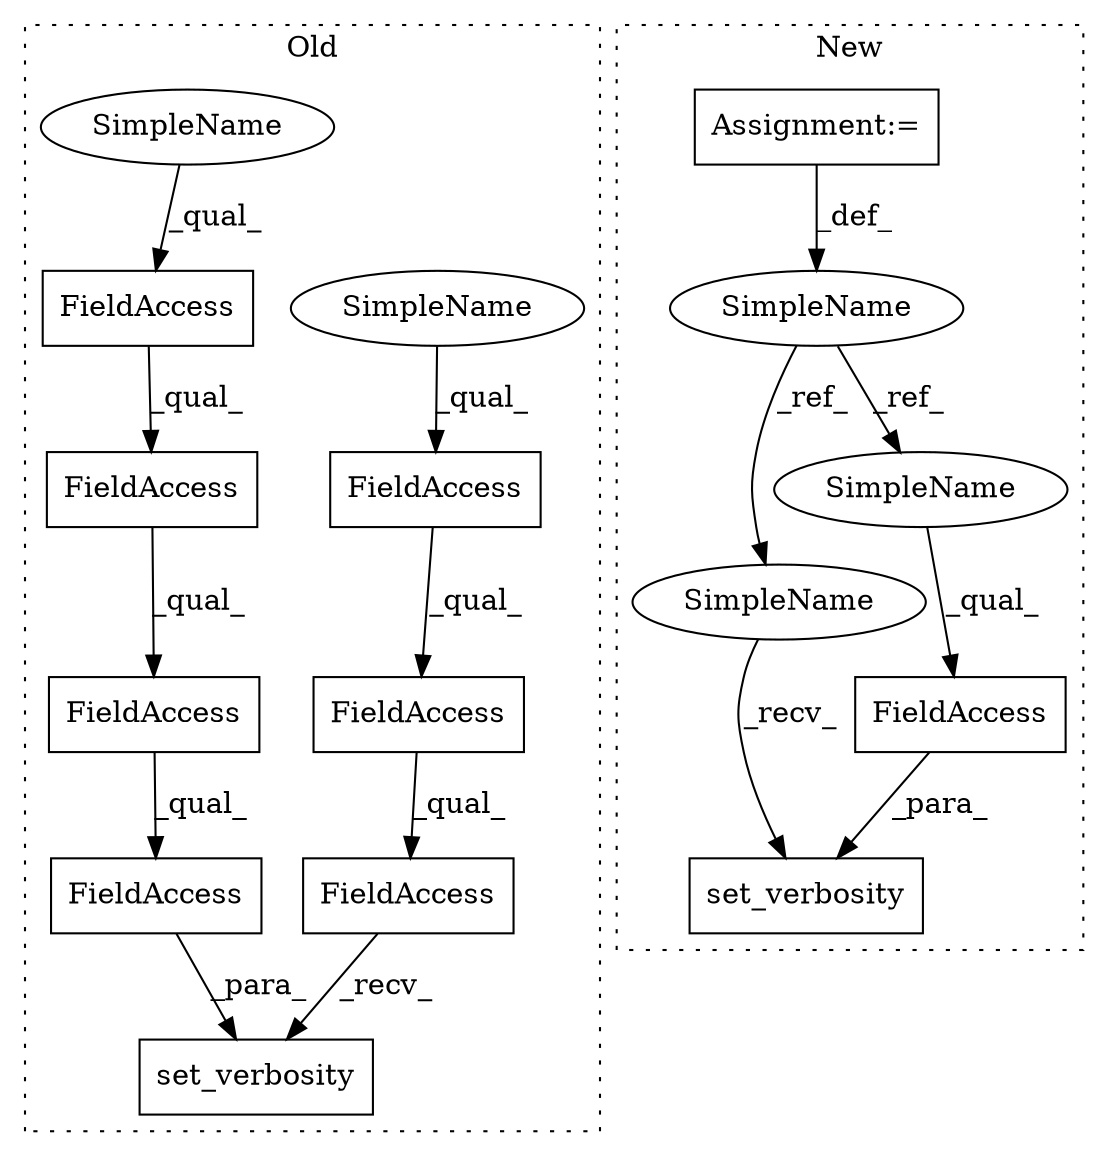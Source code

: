 digraph G {
subgraph cluster0 {
1 [label="set_verbosity" a="32" s="19563,19610" l="14,1" shape="box"];
3 [label="FieldAccess" a="22" s="19577" l="33" shape="box"];
5 [label="FieldAccess" a="22" s="19534" l="28" shape="box"];
6 [label="FieldAccess" a="22" s="19534" l="20" shape="box"];
7 [label="FieldAccess" a="22" s="19534" l="17" shape="box"];
8 [label="FieldAccess" a="22" s="19577" l="17" shape="box"];
9 [label="FieldAccess" a="22" s="19577" l="28" shape="box"];
10 [label="FieldAccess" a="22" s="19577" l="20" shape="box"];
15 [label="SimpleName" a="42" s="19534" l="10" shape="ellipse"];
16 [label="SimpleName" a="42" s="19577" l="10" shape="ellipse"];
label = "Old";
style="dotted";
}
subgraph cluster1 {
2 [label="set_verbosity" a="32" s="19569,19595" l="14,1" shape="box"];
4 [label="FieldAccess" a="22" s="19583" l="12" shape="box"];
11 [label="SimpleName" a="42" s="19496" l="7" shape="ellipse"];
12 [label="Assignment:=" a="7" s="19496" l="7" shape="box"];
13 [label="SimpleName" a="42" s="19561" l="7" shape="ellipse"];
14 [label="SimpleName" a="42" s="19583" l="7" shape="ellipse"];
label = "New";
style="dotted";
}
3 -> 1 [label="_para_"];
4 -> 2 [label="_para_"];
5 -> 1 [label="_recv_"];
6 -> 5 [label="_qual_"];
7 -> 6 [label="_qual_"];
8 -> 10 [label="_qual_"];
9 -> 3 [label="_qual_"];
10 -> 9 [label="_qual_"];
11 -> 14 [label="_ref_"];
11 -> 13 [label="_ref_"];
12 -> 11 [label="_def_"];
13 -> 2 [label="_recv_"];
14 -> 4 [label="_qual_"];
15 -> 7 [label="_qual_"];
16 -> 8 [label="_qual_"];
}